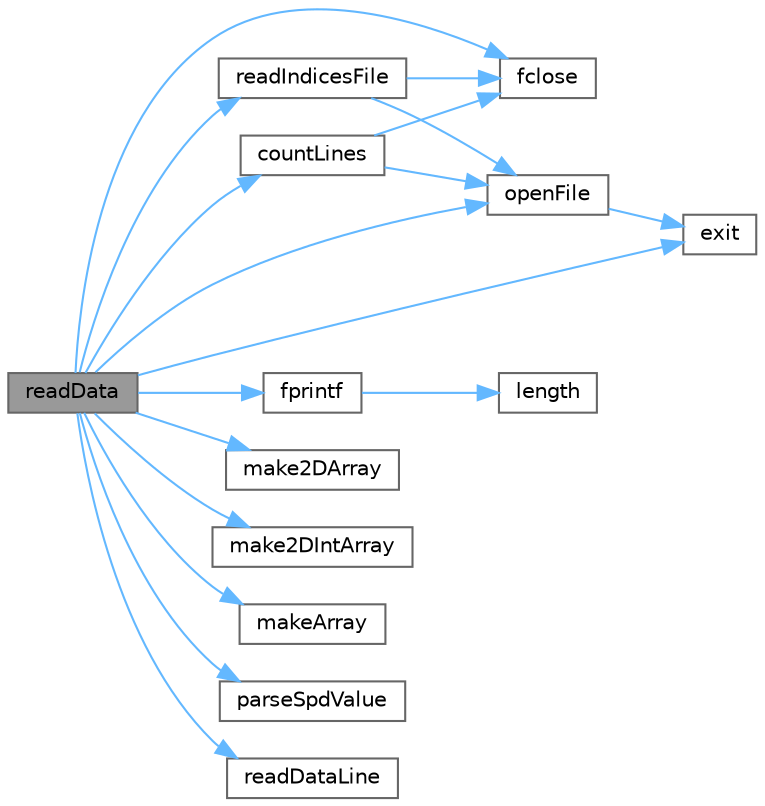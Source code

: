 digraph "readData"
{
 // LATEX_PDF_SIZE
  bgcolor="transparent";
  edge [fontname=Helvetica,fontsize=10,labelfontname=Helvetica,labelfontsize=10];
  node [fontname=Helvetica,fontsize=10,shape=box,height=0.2,width=0.4];
  rankdir="LR";
  Node1 [id="Node000001",label="readData",height=0.2,width=0.4,color="gray40", fillcolor="grey60", style="filled", fontcolor="black",tooltip=" "];
  Node1 -> Node2 [id="edge18_Node000001_Node000002",color="steelblue1",style="solid",tooltip=" "];
  Node2 [id="Node000002",label="countLines",height=0.2,width=0.4,color="grey40", fillcolor="white", style="filled",URL="$d7/d0b/paramchange_8c.html#a8a89c88fcf4370fc8966041870b7539a",tooltip=" "];
  Node2 -> Node3 [id="edge19_Node000002_Node000003",color="steelblue1",style="solid",tooltip=" "];
  Node3 [id="Node000003",label="fclose",height=0.2,width=0.4,color="grey40", fillcolor="white", style="filled",URL="$de/d55/preprocess_2climsteps_8m.html#a09890cf585bffdc75d5810e054f62779",tooltip=" "];
  Node2 -> Node4 [id="edge20_Node000002_Node000004",color="steelblue1",style="solid",tooltip=" "];
  Node4 [id="Node000004",label="openFile",height=0.2,width=0.4,color="grey40", fillcolor="white", style="filled",URL="$d9/d0c/bintotxt_8c.html#a043eed78149456a0cf4a77a71a6e340b",tooltip=" "];
  Node4 -> Node5 [id="edge21_Node000004_Node000005",color="steelblue1",style="solid",tooltip=" "];
  Node5 [id="Node000005",label="exit",height=0.2,width=0.4,color="grey40", fillcolor="white", style="filled",URL="$da/d39/exit_handler_8c.html#a7b17e5913b7dff48eec9ba3976ccfd3c",tooltip=" "];
  Node1 -> Node5 [id="edge22_Node000001_Node000005",color="steelblue1",style="solid",tooltip=" "];
  Node1 -> Node3 [id="edge23_Node000001_Node000003",color="steelblue1",style="solid",tooltip=" "];
  Node1 -> Node6 [id="edge24_Node000001_Node000006",color="steelblue1",style="solid",tooltip=" "];
  Node6 [id="Node000006",label="fprintf",height=0.2,width=0.4,color="grey40", fillcolor="white", style="filled",URL="$db/d38/splitdata_8m.html#a1b55763cc205d6b6f157eefb24e20e4c",tooltip=" "];
  Node6 -> Node7 [id="edge25_Node000006_Node000007",color="steelblue1",style="solid",tooltip=" "];
  Node7 [id="Node000007",label="length",height=0.2,width=0.4,color="grey40", fillcolor="white", style="filled",URL="$d9/dce/daylen_8m.html#a86e0024c249e4a09333409ec56451e1e",tooltip=" "];
  Node1 -> Node8 [id="edge26_Node000001_Node000008",color="steelblue1",style="solid",tooltip=" "];
  Node8 [id="Node000008",label="make2DArray",height=0.2,width=0.4,color="grey40", fillcolor="white", style="filled",URL="$d9/dae/_s_i_p_n_e_topts_in_2util_8c.html#acfd51a4f4e38b658d40ac54b748a9b49",tooltip=" "];
  Node1 -> Node9 [id="edge27_Node000001_Node000009",color="steelblue1",style="solid",tooltip=" "];
  Node9 [id="Node000009",label="make2DIntArray",height=0.2,width=0.4,color="grey40", fillcolor="white", style="filled",URL="$d9/dae/_s_i_p_n_e_topts_in_2util_8c.html#a09ddebbbbb5ccb732d7f88931d9d1b2f",tooltip=" "];
  Node1 -> Node10 [id="edge28_Node000001_Node000010",color="steelblue1",style="solid",tooltip=" "];
  Node10 [id="Node000010",label="makeArray",height=0.2,width=0.4,color="grey40", fillcolor="white", style="filled",URL="$d9/dae/_s_i_p_n_e_topts_in_2util_8c.html#a21c26b5db93cc2c6817b9a953683280f",tooltip=" "];
  Node1 -> Node4 [id="edge29_Node000001_Node000004",color="steelblue1",style="solid",tooltip=" "];
  Node1 -> Node11 [id="edge30_Node000001_Node000011",color="steelblue1",style="solid",tooltip=" "];
  Node11 [id="Node000011",label="parseSpdValue",height=0.2,width=0.4,color="grey40", fillcolor="white", style="filled",URL="$d7/d0b/paramchange_8c.html#a27e8f453a6f4505487fcdde74200efc7",tooltip=" "];
  Node1 -> Node12 [id="edge31_Node000001_Node000012",color="steelblue1",style="solid",tooltip=" "];
  Node12 [id="Node000012",label="readDataLine",height=0.2,width=0.4,color="grey40", fillcolor="white", style="filled",URL="$d7/d0b/paramchange_8c.html#a363bed66339924257cafd1a62de6eca7",tooltip=" "];
  Node1 -> Node13 [id="edge32_Node000001_Node000013",color="steelblue1",style="solid",tooltip=" "];
  Node13 [id="Node000013",label="readIndicesFile",height=0.2,width=0.4,color="grey40", fillcolor="white", style="filled",URL="$d7/d0b/paramchange_8c.html#a8b7d823b883a5bd62c1f518a6eb5f439",tooltip=" "];
  Node13 -> Node3 [id="edge33_Node000013_Node000003",color="steelblue1",style="solid",tooltip=" "];
  Node13 -> Node4 [id="edge34_Node000013_Node000004",color="steelblue1",style="solid",tooltip=" "];
}
